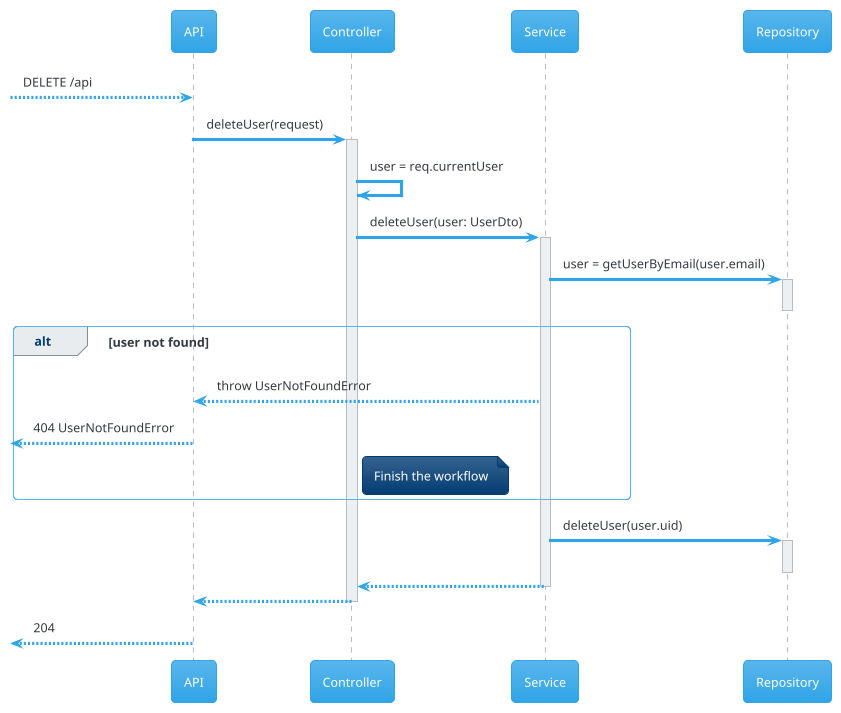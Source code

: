 @startuml
!theme cerulean
participant "API" as API
participant "Controller" as Ctrl
participant "Service" as Service
participant "Repository" as Repo


--> API: DELETE /api
API -> Ctrl: deleteUser(request)
activate Ctrl
Ctrl -> Ctrl: user = req.currentUser
Ctrl -> Service: deleteUser(user: UserDto)
activate Service
Service -> Repo: user = getUserByEmail(user.email)
activate Repo
deactivate Repo
alt user not found
    Service --> API: throw UserNotFoundError
        
    <-- API: 404 UserNotFoundError
    note right of Ctrl
        Finish the workflow
    end note
end
Service -> Repo: deleteUser(user.uid)
activate Repo
deactivate Repo
Service --> Ctrl
deactivate Service
Ctrl --> API
deactivate Ctrl
<-- API : 204


@enduml
